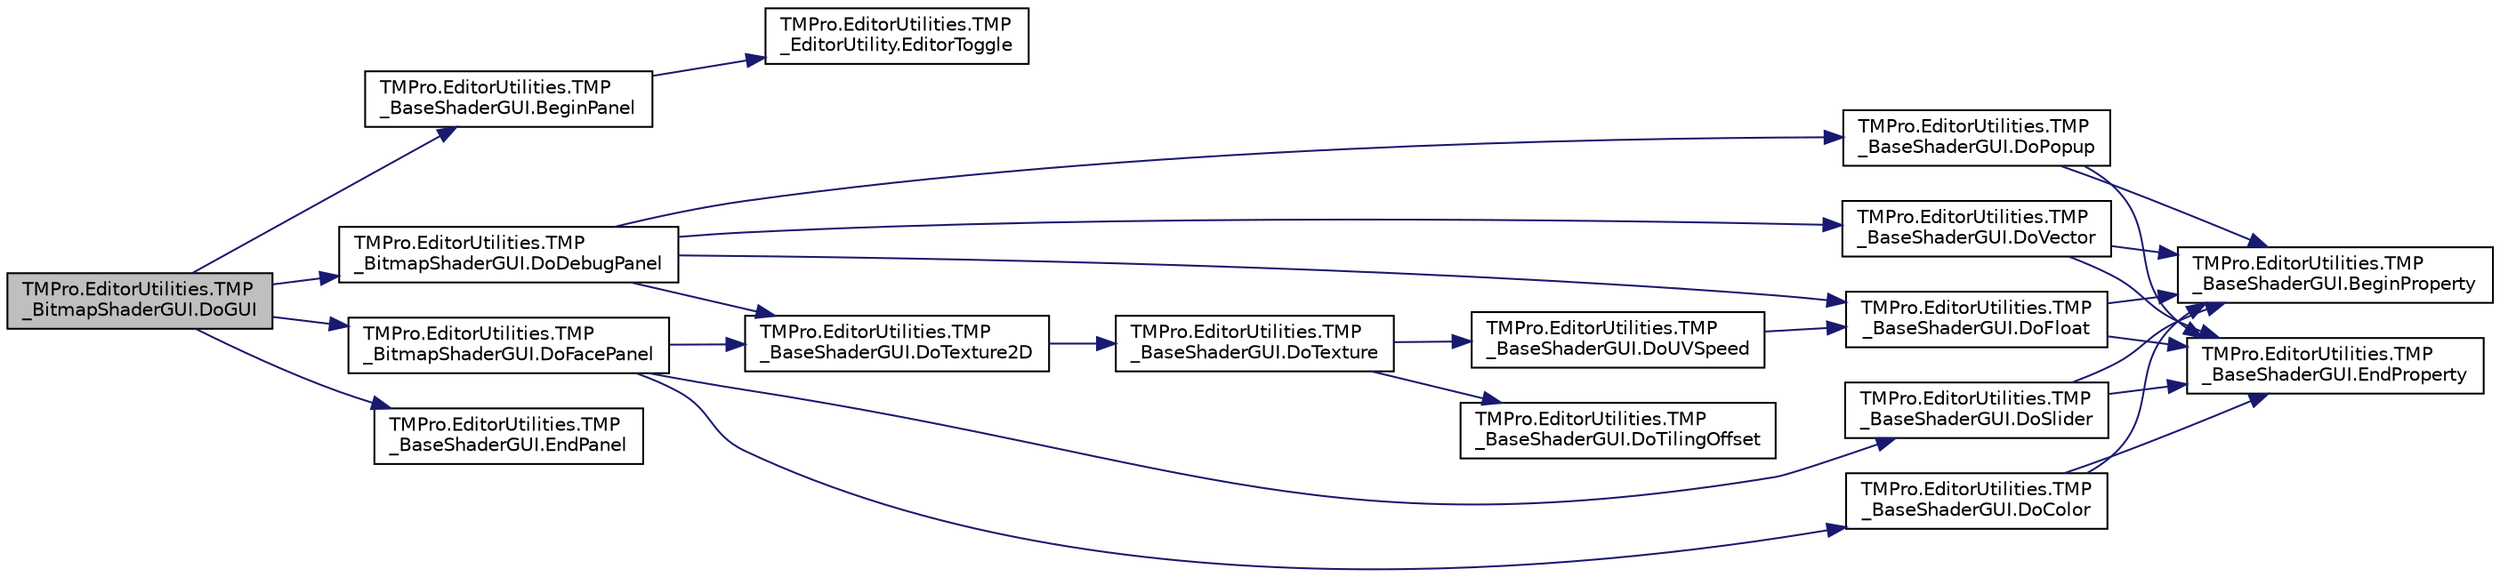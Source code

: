 digraph "TMPro.EditorUtilities.TMP_BitmapShaderGUI.DoGUI"
{
 // LATEX_PDF_SIZE
  edge [fontname="Helvetica",fontsize="10",labelfontname="Helvetica",labelfontsize="10"];
  node [fontname="Helvetica",fontsize="10",shape=record];
  rankdir="LR";
  Node1 [label="TMPro.EditorUtilities.TMP\l_BitmapShaderGUI.DoGUI",height=0.2,width=0.4,color="black", fillcolor="grey75", style="filled", fontcolor="black",tooltip="Override this method to create the specific shader GUI."];
  Node1 -> Node2 [color="midnightblue",fontsize="10",style="solid",fontname="Helvetica"];
  Node2 [label="TMPro.EditorUtilities.TMP\l_BaseShaderGUI.BeginPanel",height=0.2,width=0.4,color="black", fillcolor="white", style="filled",URL="$class_t_m_pro_1_1_editor_utilities_1_1_t_m_p___base_shader_g_u_i.html#a025663da6334820f0831da1f2b93acb4",tooltip=" "];
  Node2 -> Node3 [color="midnightblue",fontsize="10",style="solid",fontname="Helvetica"];
  Node3 [label="TMPro.EditorUtilities.TMP\l_EditorUtility.EditorToggle",height=0.2,width=0.4,color="black", fillcolor="white", style="filled",URL="$class_t_m_pro_1_1_editor_utilities_1_1_t_m_p___editor_utility.html#aee9d8d84e90e724694a0425528ab1b0b",tooltip=" "];
  Node1 -> Node4 [color="midnightblue",fontsize="10",style="solid",fontname="Helvetica"];
  Node4 [label="TMPro.EditorUtilities.TMP\l_BitmapShaderGUI.DoDebugPanel",height=0.2,width=0.4,color="black", fillcolor="white", style="filled",URL="$class_t_m_pro_1_1_editor_utilities_1_1_t_m_p___bitmap_shader_g_u_i.html#a576a664320110625c6e87976d37f6e10",tooltip=" "];
  Node4 -> Node5 [color="midnightblue",fontsize="10",style="solid",fontname="Helvetica"];
  Node5 [label="TMPro.EditorUtilities.TMP\l_BaseShaderGUI.DoFloat",height=0.2,width=0.4,color="black", fillcolor="white", style="filled",URL="$class_t_m_pro_1_1_editor_utilities_1_1_t_m_p___base_shader_g_u_i.html#a1d899f08dbbdbea230663af27915bd00",tooltip=" "];
  Node5 -> Node6 [color="midnightblue",fontsize="10",style="solid",fontname="Helvetica"];
  Node6 [label="TMPro.EditorUtilities.TMP\l_BaseShaderGUI.BeginProperty",height=0.2,width=0.4,color="black", fillcolor="white", style="filled",URL="$class_t_m_pro_1_1_editor_utilities_1_1_t_m_p___base_shader_g_u_i.html#a8ba542687f443fa990345d158f6d0757",tooltip=" "];
  Node5 -> Node7 [color="midnightblue",fontsize="10",style="solid",fontname="Helvetica"];
  Node7 [label="TMPro.EditorUtilities.TMP\l_BaseShaderGUI.EndProperty",height=0.2,width=0.4,color="black", fillcolor="white", style="filled",URL="$class_t_m_pro_1_1_editor_utilities_1_1_t_m_p___base_shader_g_u_i.html#ace020b9210c1031a5c1d16812885ea44",tooltip=" "];
  Node4 -> Node8 [color="midnightblue",fontsize="10",style="solid",fontname="Helvetica"];
  Node8 [label="TMPro.EditorUtilities.TMP\l_BaseShaderGUI.DoPopup",height=0.2,width=0.4,color="black", fillcolor="white", style="filled",URL="$class_t_m_pro_1_1_editor_utilities_1_1_t_m_p___base_shader_g_u_i.html#a89a098396bd3d15f1657932e598cd989",tooltip=" "];
  Node8 -> Node6 [color="midnightblue",fontsize="10",style="solid",fontname="Helvetica"];
  Node8 -> Node7 [color="midnightblue",fontsize="10",style="solid",fontname="Helvetica"];
  Node4 -> Node9 [color="midnightblue",fontsize="10",style="solid",fontname="Helvetica"];
  Node9 [label="TMPro.EditorUtilities.TMP\l_BaseShaderGUI.DoTexture2D",height=0.2,width=0.4,color="black", fillcolor="white", style="filled",URL="$class_t_m_pro_1_1_editor_utilities_1_1_t_m_p___base_shader_g_u_i.html#abdebef0320477a84a0a1fa5ed036866b",tooltip=" "];
  Node9 -> Node10 [color="midnightblue",fontsize="10",style="solid",fontname="Helvetica"];
  Node10 [label="TMPro.EditorUtilities.TMP\l_BaseShaderGUI.DoTexture",height=0.2,width=0.4,color="black", fillcolor="white", style="filled",URL="$class_t_m_pro_1_1_editor_utilities_1_1_t_m_p___base_shader_g_u_i.html#a2d5ed1cf8d1e0643afa34917c6325c07",tooltip=" "];
  Node10 -> Node11 [color="midnightblue",fontsize="10",style="solid",fontname="Helvetica"];
  Node11 [label="TMPro.EditorUtilities.TMP\l_BaseShaderGUI.DoTilingOffset",height=0.2,width=0.4,color="black", fillcolor="white", style="filled",URL="$class_t_m_pro_1_1_editor_utilities_1_1_t_m_p___base_shader_g_u_i.html#a5ce0a0a64e00ba499ef6a3afe2abcb84",tooltip=" "];
  Node10 -> Node12 [color="midnightblue",fontsize="10",style="solid",fontname="Helvetica"];
  Node12 [label="TMPro.EditorUtilities.TMP\l_BaseShaderGUI.DoUVSpeed",height=0.2,width=0.4,color="black", fillcolor="white", style="filled",URL="$class_t_m_pro_1_1_editor_utilities_1_1_t_m_p___base_shader_g_u_i.html#aae11df19c3e706f686799da96eab4ea8",tooltip=" "];
  Node12 -> Node5 [color="midnightblue",fontsize="10",style="solid",fontname="Helvetica"];
  Node4 -> Node13 [color="midnightblue",fontsize="10",style="solid",fontname="Helvetica"];
  Node13 [label="TMPro.EditorUtilities.TMP\l_BaseShaderGUI.DoVector",height=0.2,width=0.4,color="black", fillcolor="white", style="filled",URL="$class_t_m_pro_1_1_editor_utilities_1_1_t_m_p___base_shader_g_u_i.html#a6eea04ec09167d1fb27859fa72ceccdb",tooltip=" "];
  Node13 -> Node6 [color="midnightblue",fontsize="10",style="solid",fontname="Helvetica"];
  Node13 -> Node7 [color="midnightblue",fontsize="10",style="solid",fontname="Helvetica"];
  Node1 -> Node14 [color="midnightblue",fontsize="10",style="solid",fontname="Helvetica"];
  Node14 [label="TMPro.EditorUtilities.TMP\l_BitmapShaderGUI.DoFacePanel",height=0.2,width=0.4,color="black", fillcolor="white", style="filled",URL="$class_t_m_pro_1_1_editor_utilities_1_1_t_m_p___bitmap_shader_g_u_i.html#ae5e7b925851554853f17a847a6419c87",tooltip=" "];
  Node14 -> Node15 [color="midnightblue",fontsize="10",style="solid",fontname="Helvetica"];
  Node15 [label="TMPro.EditorUtilities.TMP\l_BaseShaderGUI.DoColor",height=0.2,width=0.4,color="black", fillcolor="white", style="filled",URL="$class_t_m_pro_1_1_editor_utilities_1_1_t_m_p___base_shader_g_u_i.html#a7f787e8efc629d8f87d64cf39b3b90ea",tooltip=" "];
  Node15 -> Node6 [color="midnightblue",fontsize="10",style="solid",fontname="Helvetica"];
  Node15 -> Node7 [color="midnightblue",fontsize="10",style="solid",fontname="Helvetica"];
  Node14 -> Node16 [color="midnightblue",fontsize="10",style="solid",fontname="Helvetica"];
  Node16 [label="TMPro.EditorUtilities.TMP\l_BaseShaderGUI.DoSlider",height=0.2,width=0.4,color="black", fillcolor="white", style="filled",URL="$class_t_m_pro_1_1_editor_utilities_1_1_t_m_p___base_shader_g_u_i.html#a9278fc8116e980740730349bb7eefae1",tooltip=" "];
  Node16 -> Node6 [color="midnightblue",fontsize="10",style="solid",fontname="Helvetica"];
  Node16 -> Node7 [color="midnightblue",fontsize="10",style="solid",fontname="Helvetica"];
  Node14 -> Node9 [color="midnightblue",fontsize="10",style="solid",fontname="Helvetica"];
  Node1 -> Node17 [color="midnightblue",fontsize="10",style="solid",fontname="Helvetica"];
  Node17 [label="TMPro.EditorUtilities.TMP\l_BaseShaderGUI.EndPanel",height=0.2,width=0.4,color="black", fillcolor="white", style="filled",URL="$class_t_m_pro_1_1_editor_utilities_1_1_t_m_p___base_shader_g_u_i.html#ae4663303cae2be2a85d7e82475743902",tooltip=" "];
}
